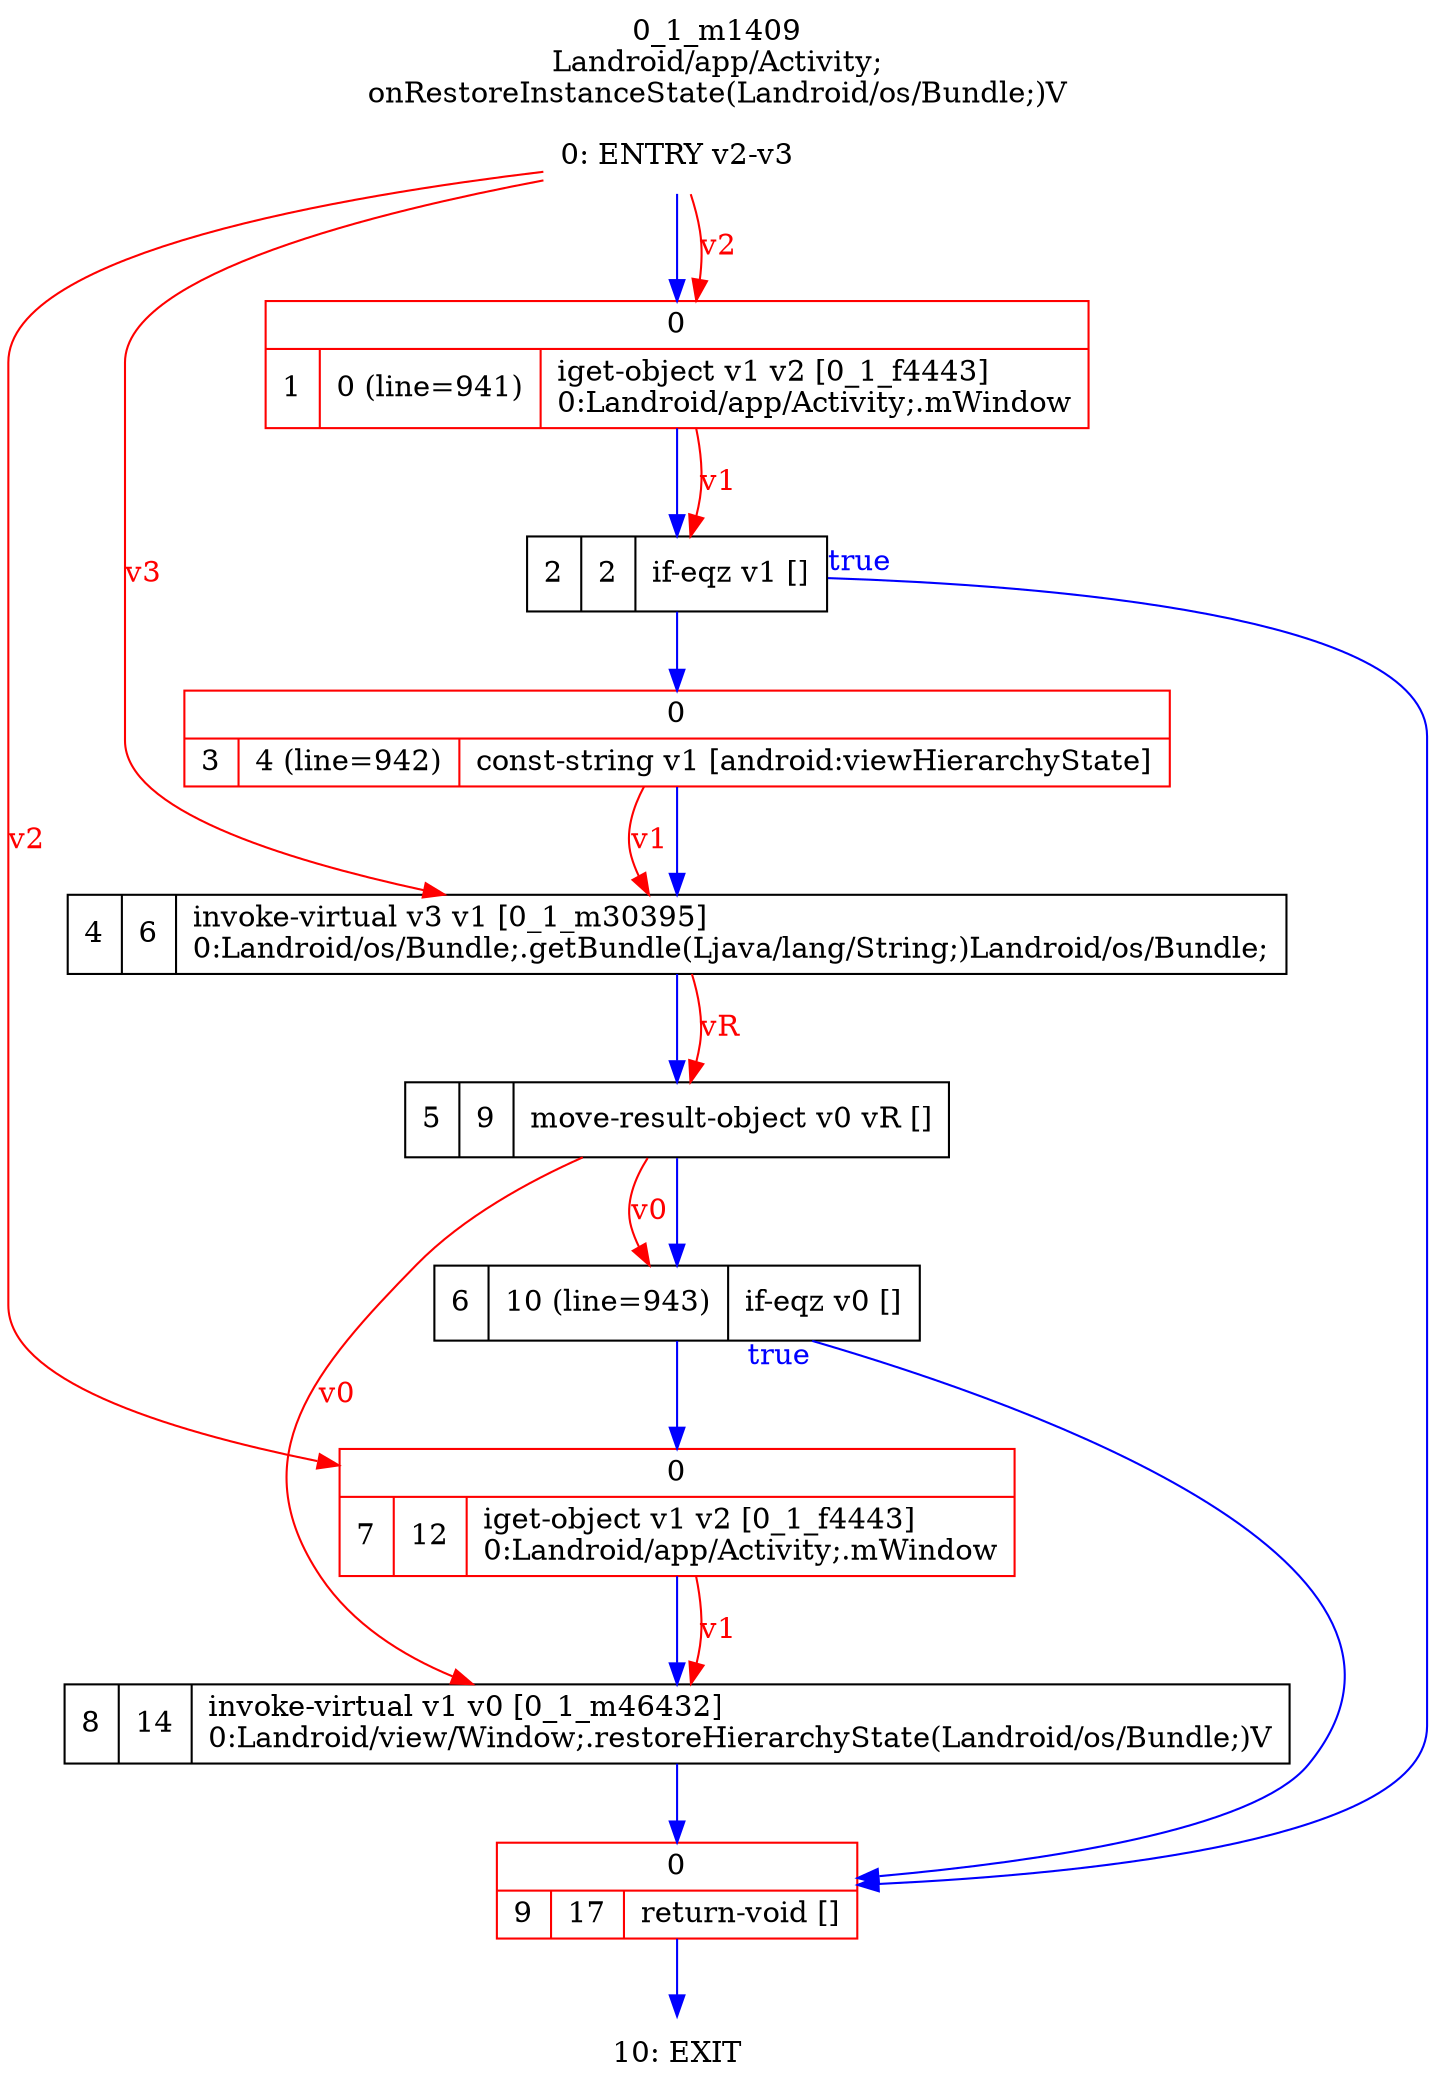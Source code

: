 digraph G {
rankdir=UD;
labelloc=t;
label="0_1_m1409\nLandroid/app/Activity;
onRestoreInstanceState(Landroid/os/Bundle;)V";
0[label="0: ENTRY v2-v3",shape=plaintext];
1[label="{0|{1|0 (line=941)|iget-object v1 v2 [0_1_f4443]\l0:Landroid/app/Activity;.mWindow\l}}",shape=record, color=red];
2[label="2|2|if-eqz v1 []\l",shape=record];
3[label="{0|{3|4 (line=942)|const-string v1 [android:viewHierarchyState]\l}}",shape=record, color=red];
4[label="4|6|invoke-virtual v3 v1 [0_1_m30395]\l0:Landroid/os/Bundle;.getBundle(Ljava/lang/String;)Landroid/os/Bundle;\l",shape=record,URL="0_1_m30395.dot"];
5[label="5|9|move-result-object v0 vR []\l",shape=record];
6[label="6|10 (line=943)|if-eqz v0 []\l",shape=record];
7[label="{0|{7|12|iget-object v1 v2 [0_1_f4443]\l0:Landroid/app/Activity;.mWindow\l}}",shape=record, color=red];
8[label="8|14|invoke-virtual v1 v0 [0_1_m46432]\l0:Landroid/view/Window;.restoreHierarchyState(Landroid/os/Bundle;)V\l",shape=record,URL="0_1_m46432.dot"];
9[label="{0|{9|17|return-void []\l}}",shape=record, color=red];
10[label="10: EXIT",shape=plaintext];
0->1 [color=blue, fontcolor=blue,weight=100, taillabel=""];
1->2 [color=blue, fontcolor=blue,weight=100, taillabel=""];
2->9 [color=blue, fontcolor=blue,weight=10, taillabel="true"];
2->3 [color=blue, fontcolor=blue,weight=100, taillabel=""];
3->4 [color=blue, fontcolor=blue,weight=100, taillabel=""];
4->5 [color=blue, fontcolor=blue,weight=100, taillabel=""];
5->6 [color=blue, fontcolor=blue,weight=100, taillabel=""];
6->9 [color=blue, fontcolor=blue,weight=10, taillabel="true"];
6->7 [color=blue, fontcolor=blue,weight=100, taillabel=""];
7->8 [color=blue, fontcolor=blue,weight=100, taillabel=""];
8->9 [color=blue, fontcolor=blue,weight=100, taillabel=""];
9->10 [color=blue, fontcolor=blue,weight=100, taillabel=""];
0->1 [color=red, fontcolor=red, label="v2"];
1->2 [color=red, fontcolor=red, label="v1"];
0->4 [color=red, fontcolor=red, label="v3"];
3->4 [color=red, fontcolor=red, label="v1"];
4->5 [color=red, fontcolor=red, label="vR"];
5->6 [color=red, fontcolor=red, label="v0"];
0->7 [color=red, fontcolor=red, label="v2"];
5->8 [color=red, fontcolor=red, label="v0"];
7->8 [color=red, fontcolor=red, label="v1"];
}
